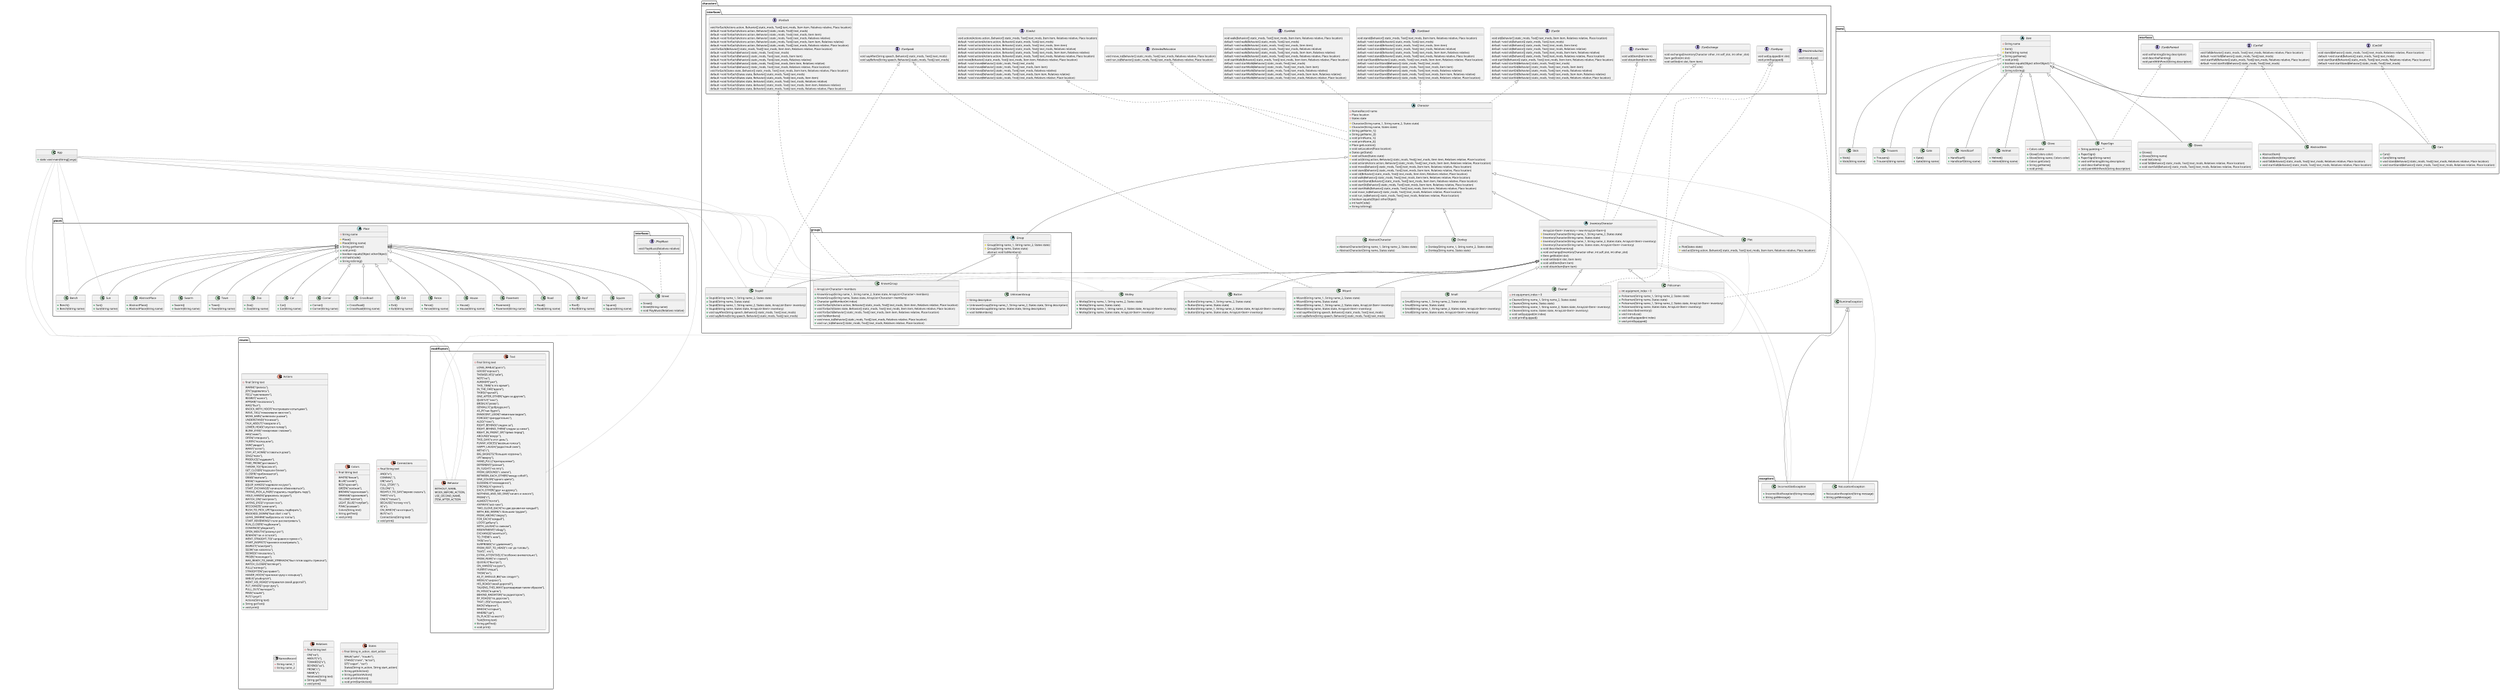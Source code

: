 @startuml
scale max 4000 width
class App {
+static void main(String[] args)
}
App --down[#AAA]-o places.Bench
App -down[#AAA]--o characters.Stupid
App -down[#AAA]-o characters.Wizard
App -down[#AAA]--o characters.Button
App -down[#AAA]-o characters.Motley
App --down[#AAA]-o characters.groups.KnownGroup
App -down[#AAA]--o enums.modificators.Behavior
App -down[#AAA]-o enums.modificators.Text
App -down[#AAA]--o places.Sun
App -down[#AAA]-o enums.modificators.Behavior
'!>10 App --down[#AAA]-o enums.modificators.Text
'!>10 App -down[#AAA]--o enums.modificators.Behavior
'!>10 App -down[#AAA]-o enums.modificators.Text
'!>10 App -down[#AAA]--o enums.modificators.Behavior
'!>10 App -down[#AAA]-o enums.modificators.Text
'!>10 App --down[#AAA]-o characters.AbstractCharacter
'!>10 App -down[#AAA]--o enums.modificators.Behavior
'!>10 App -down[#AAA]-o enums.modificators.Text
'!>10 App -down[#AAA]--o items.Stick
'!>10 App -down[#AAA]-o enums.modificators.Behavior
'!>10 App --down[#AAA]-o enums.modificators.Text
'!>10 App -down[#AAA]--o places.Road
'!>10 App -down[#AAA]-o characters.Donkey
'!>10 App -down[#AAA]--o characters.Donkey
'!>10 App -down[#AAA]-o characters.Donkey
'!>10 App --down[#AAA]-o characters.groups.KnownGroup
'!>10 App -down[#AAA]--o enums.modificators.Behavior
'!>10 App -down[#AAA]-o enums.modificators.Text
'!>10 App -down[#AAA]--o enums.modificators.Behavior
'!>10 App -down[#AAA]-o enums.modificators.Text
'!>10 App --down[#AAA]-o enums.modificators.Behavior
'!>10 App -down[#AAA]--o enums.modificators.Text
'!>10 App -down[#AAA]-o enums.modificators.Behavior
'!>10 App -down[#AAA]--o enums.modificators.Text
'!>10 App -down[#AAA]-o enums.modificators.Behavior
'!>10 App --down[#AAA]-o enums.modificators.Text
'!>10 App -down[#AAA]--o enums.modificators.Behavior
'!>10 App -down[#AAA]-o enums.modificators.Text
'!>10 App -down[#AAA]--o characters.Cleaner
'!>10 App -down[#AAA]-o items.HandScarf
'!>10 App --down[#AAA]-o enums.modificators.Behavior
'!>10 App -down[#AAA]--o enums.modificators.Text
'!>10 App -down[#AAA]-o enums.modificators.Behavior
'!>10 App -down[#AAA]--o enums.modificators.Text
'!>10 App -down[#AAA]-o enums.modificators.Behavior
'!>10 App --down[#AAA]-o enums.modificators.Text
'!>10 App -down[#AAA]--o enums.modificators.Behavior
'!>10 App -down[#AAA]-o enums.modificators.Text
'!>10 App -down[#AAA]--o enums.modificators.Behavior
'!>10 App -down[#AAA]-o enums.modificators.Text
'!>10 App --down[#AAA]-o enums.modificators.Behavior
'!>10 App -down[#AAA]--o enums.modificators.Text
'!>10 App -down[#AAA]-o places.Fence
'!>10 App -down[#AAA]--o enums.modificators.Behavior
'!>10 App -down[#AAA]-o enums.modificators.Text
'!>10 App --down[#AAA]-o items.Gate
'!>10 App -down[#AAA]--o enums.modificators.Behavior
'!>10 App -down[#AAA]-o enums.modificators.Text
'!>10 App -down[#AAA]--o enums.modificators.Behavior
'!>10 App -down[#AAA]-o enums.modificators.Text
'!>10 App --down[#AAA]-o enums.modificators.Behavior
'!>10 App -down[#AAA]--o enums.modificators.Text
'!>10 App -down[#AAA]-o enums.modificators.Behavior
'!>10 App -down[#AAA]--o enums.modificators.Text
'!>10 App -down[#AAA]-o places.Exit
'!>10 App --down[#AAA]-o enums.modificators.Behavior
'!>10 App -down[#AAA]--o enums.modificators.Text
'!>10 App -down[#AAA]-o characters.groups.KnownGroup
'!>10 App -down[#AAA]--o enums.modificators.Behavior
'!>10 App -down[#AAA]-o enums.modificators.Text
'!>10 App --down[#AAA]-o enums.modificators.Behavior
'!>10 App -down[#AAA]--o enums.modificators.Text
'!>10 App -down[#AAA]-o places.Street
'!>10 App -down[#AAA]--o enums.modificators.Behavior
'!>10 App -down[#AAA]-o enums.modificators.Text
'!>10 App --down[#AAA]-o enums.modificators.Behavior
'!>10 App -down[#AAA]--o enums.modificators.Text
'!>10 App -down[#AAA]-o characters.groups.UnknownGroup
'!>10 App -down[#AAA]--o enums.modificators.Behavior
'!>10 App -down[#AAA]-o enums.modificators.Text
'!>10 App --down[#AAA]-o characters.Plot
'!>10 App -down[#AAA]--o enums.modificators.Behavior
'!>10 App -down[#AAA]-o enums.modificators.Text
'!>10 App -down[#AAA]--o enums.modificators.Behavior
'!>10 App -down[#AAA]-o enums.modificators.Text
'!>10 App --down[#AAA]-o enums.modificators.Behavior
'!>10 App -down[#AAA]--o enums.modificators.Text
'!>10 App -down[#AAA]-o enums.modificators.Behavior
'!>10 App -down[#AAA]--o enums.modificators.Text
'!>10 App -down[#AAA]-o enums.modificators.Behavior
'!>10 App --down[#AAA]-o enums.modificators.Text
'!>10 App -down[#AAA]--o enums.modificators.Behavior
'!>10 App -down[#AAA]-o enums.modificators.Text
'!>10 App -down[#AAA]--o enums.modificators.Behavior
'!>10 App -down[#AAA]-o enums.modificators.Text
'!>10 App --down[#AAA]-o places.CrossRoad
'!>10 App -down[#AAA]--o enums.modificators.Behavior
'!>10 App -down[#AAA]-o enums.modificators.Text
'!>10 App -down[#AAA]--o enums.modificators.Behavior
'!>10 App -down[#AAA]-o enums.modificators.Text
'!>10 App --down[#AAA]-o characters.groups.UnknownGroup
'!>10 App -down[#AAA]--o places.House
'!>10 App -down[#AAA]-o enums.modificators.Behavior
'!>10 App -down[#AAA]--o enums.modificators.Text
'!>10 App -down[#AAA]-o characters.groups.UnknownGroup
'!>10 App --down[#AAA]-o enums.modificators.Behavior
'!>10 App -down[#AAA]--o enums.modificators.Text
'!>10 App -down[#AAA]-o items.AbstractItem
'!>10 App -down[#AAA]--o enums.modificators.Behavior
'!>10 App -down[#AAA]-o enums.modificators.Text
'!>10 App --down[#AAA]-o enums.modificators.Behavior
'!>10 App -down[#AAA]--o enums.modificators.Text
'!>10 App -down[#AAA]-o enums.modificators.Behavior
'!>10 App -down[#AAA]--o enums.modificators.Text
'!>10 App -down[#AAA]-o enums.modificators.Behavior
'!>10 App --down[#AAA]-o enums.modificators.Text
'!>10 App -down[#AAA]--o items.Gloves
'!>10 App -down[#AAA]-o enums.modificators.Behavior
'!>10 App -down[#AAA]--o enums.modificators.Text
'!>10 App -down[#AAA]-o enums.modificators.Behavior
'!>10 App --down[#AAA]-o enums.modificators.Text
'!>10 App -down[#AAA]--o enums.modificators.Behavior
'!>10 App -down[#AAA]-o enums.modificators.Text
'!>10 App -down[#AAA]--o enums.modificators.Behavior
'!>10 App -down[#AAA]-o enums.modificators.Text
'!>10 App --down[#AAA]-o enums.modificators.Behavior
'!>10 App -down[#AAA]--o enums.modificators.Text
'!>10 App -down[#AAA]-o enums.modificators.Behavior
'!>10 App -down[#AAA]--o enums.modificators.Text
'!>10 App -down[#AAA]-o enums.modificators.Behavior
'!>10 App --down[#AAA]-o enums.modificators.Text
'!>10 App -down[#AAA]--o places.Corner
'!>10 App -down[#AAA]-o enums.modificators.Behavior
'!>10 App -down[#AAA]--o enums.modificators.Text
'!>10 App -down[#AAA]-o enums.modificators.Behavior
'!>10 App --down[#AAA]-o enums.modificators.Text
'!>10 App -down[#AAA]--o enums.modificators.Behavior
'!>10 App -down[#AAA]-o enums.modificators.Text
'!>10 App -down[#AAA]--o places.Pavement
'!>10 App -down[#AAA]-o characters.groups.UnknownGroup
'!>10 App --down[#AAA]-o enums.modificators.Behavior
'!>10 App -down[#AAA]--o enums.modificators.Text
'!>10 App -down[#AAA]-o enums.modificators.Behavior
'!>10 App -down[#AAA]--o enums.modificators.Text
'!>10 App -down[#AAA]-o enums.modificators.Behavior
'!>10 App --down[#AAA]-o enums.modificators.Text
'!>10 App -down[#AAA]--o enums.modificators.Behavior
'!>10 App -down[#AAA]-o enums.modificators.Text
'!>10 App -down[#AAA]--o enums.modificators.Behavior
'!>10 App -down[#AAA]-o enums.modificators.Text
'!>10 App --down[#AAA]-o enums.modificators.Behavior
'!>10 App -down[#AAA]--o enums.modificators.Text
'!>10 App -down[#AAA]-o enums.modificators.Behavior
'!>10 App -down[#AAA]--o enums.modificators.Text
'!>10 App -down[#AAA]-o enums.modificators.Behavior
'!>10 App --down[#AAA]-o enums.modificators.Text
'!>10 App -down[#AAA]--o enums.modificators.Behavior
'!>10 App -down[#AAA]-o enums.modificators.Text
'!>10 App -down[#AAA]--o enums.modificators.Behavior
'!>10 App -down[#AAA]-o enums.modificators.Text
'!>10 App --down[#AAA]-o places.AbstractPlace
'!>10 App -down[#AAA]--o enums.modificators.Behavior
'!>10 App -down[#AAA]-o enums.modificators.Text
'!>10 App -down[#AAA]--o enums.modificators.Behavior
'!>10 App -down[#AAA]-o enums.modificators.Text
'!>10 App --down[#AAA]-o items.Glove
'!>10 App -down[#AAA]--o items.Glove
'!>10 App -down[#AAA]-o items.Glove
'!>10 App -down[#AAA]--o items.Glove
'!>10 App -down[#AAA]-o items.Glove
'!>10 App --down[#AAA]-o items.Glove
'!>10 App -down[#AAA]--o characters.Small
'!>10 App -down[#AAA]-o items.Glove
'!>10 App -down[#AAA]--o characters.Small
'!>10 App -down[#AAA]-o items.Glove
'!>10 App --down[#AAA]-o characters.Small
'!>10 App -down[#AAA]--o items.Glove
'!>10 App -down[#AAA]-o characters.groups.KnownGroup
'!>10 App -down[#AAA]--o enums.modificators.Behavior
'!>10 App -down[#AAA]-o enums.modificators.Text
'!>10 App --down[#AAA]-o enums.modificators.Behavior
'!>10 App -down[#AAA]--o enums.modificators.Text
'!>10 App -down[#AAA]-o characters.Small
'!>10 App -down[#AAA]--o items.Glove
'!>10 App -down[#AAA]-o items.Glove
'!>10 App --down[#AAA]-o enums.modificators.Behavior
'!>10 App -down[#AAA]--o enums.modificators.Text
'!>10 App -down[#AAA]-o enums.modificators.Behavior
'!>10 App -down[#AAA]--o enums.modificators.Text
'!>10 App -down[#AAA]-o enums.modificators.Behavior
'!>10 App --down[#AAA]-o enums.modificators.Text
'!>10 App -down[#AAA]--o characters.Policeman
'!>10 App -down[#AAA]-o items.Glove
'!>10 App -down[#AAA]--o items.Glove
'!>10 App -down[#AAA]-o items.Helmet
'!>10 App --down[#AAA]-o enums.modificators.Behavior
'!>10 App -down[#AAA]--o enums.modificators.Text
'!>10 App -down[#AAA]-o enums.modificators.Behavior
'!>10 App -down[#AAA]--o enums.modificators.Text
'!>10 App -down[#AAA]-o enums.modificators.Behavior
'!>10 App --down[#AAA]-o enums.modificators.Text
'!>10 App -down[#AAA]--o enums.modificators.Behavior
'!>10 App -down[#AAA]-o enums.modificators.Text
'!>10 App -down[#AAA]--o enums.modificators.Behavior
'!>10 App -down[#AAA]-o enums.modificators.Text
'!>10 App --down[#AAA]-o enums.modificators.Behavior
'!>10 App -down[#AAA]--o enums.modificators.Text
'!>10 App -down[#AAA]-o enums.modificators.Behavior
'!>10 App -down[#AAA]--o enums.modificators.Text
'!>10 App -down[#AAA]-o enums.modificators.Behavior
'!>10 App --down[#AAA]-o enums.modificators.Text
'!>10 App -down[#AAA]--o enums.modificators.Behavior
'!>10 App -down[#AAA]-o enums.modificators.Text
'!>10 App -down[#AAA]--o items.Trousers
'!>10 App -down[#AAA]-o enums.modificators.Behavior
'!>10 App --down[#AAA]-o enums.modificators.Text
'!>10 App -down[#AAA]--o enums.modificators.Behavior
'!>10 App -down[#AAA]-o enums.modificators.Text
'!>10 App -down[#AAA]--o enums.modificators.Behavior
'!>10 App -down[#AAA]-o enums.modificators.Text
'!>10 App --down[#AAA]-o places.AbstractPlace
'!>10 App -down[#AAA]--o enums.modificators.Behavior
'!>10 App -down[#AAA]-o enums.modificators.Text
'!>10 App -down[#AAA]--o enums.modificators.Behavior
'!>10 App -down[#AAA]-o enums.modificators.Text
'!>10 App --down[#AAA]-o enums.modificators.Behavior
'!>10 App -down[#AAA]--o enums.modificators.Text
'!>10 App -down[#AAA]-o enums.modificators.Behavior
'!>10 App -down[#AAA]--o enums.modificators.Text
'!>10 App -down[#AAA]-o enums.modificators.Behavior
'!>10 App --down[#AAA]-o enums.modificators.Text
'!>10 App -down[#AAA]--o enums.modificators.Behavior
'!>10 App -down[#AAA]-o enums.modificators.Text
'!>10 App -down[#AAA]--o places.Square
'!>10 App -down[#AAA]-o enums.modificators.Behavior
'!>10 App --down[#AAA]-o enums.modificators.Text
'!>10 App -down[#AAA]--o items.Cars
'!>10 App -down[#AAA]-o enums.modificators.Behavior
'!>10 App -down[#AAA]--o enums.modificators.Text
'!>10 App -down[#AAA]-o places.Car
'!>10 App --down[#AAA]-o enums.modificators.Behavior
'!>10 App -down[#AAA]--o enums.modificators.Text
'!>10 App -down[#AAA]-o enums.modificators.Behavior
'!>10 App -down[#AAA]--o enums.modificators.Text
'!>10 App -down[#AAA]-o items.PaperSign
'!>10 App --down[#AAA]-o enums.modificators.Behavior
'!>10 App -down[#AAA]--o enums.modificators.Text
'!>10 App -down[#AAA]-o places.Town
'!>10 App -down[#AAA]--o places.Town
'!>10 App -down[#AAA]-o enums.modificators.Behavior
'!>10 App --down[#AAA]-o enums.modificators.Text
'!>10 App -down[#AAA]-o enums.modificators.Behavior
'!>10 App --down[#AAA]-o enums.modificators.Text
'!>10 App -down[#AAA]--o enums.modificators.Behavior
'!>10 App -down[#AAA]-o enums.modificators.Text

class places.AbstractPlace extends places.Place {
+AbstractPlace()
+AbstractPlace(String name)
}


class places.Bench extends places.Place {
+Bench()
+Bench(String name)
}


class places.Car extends places.Place {
+Car()
+Car(String name)
}


class places.Corner extends places.Place {
+Corner()
+Corner(String name)
}


class places.CrossRoad extends places.Place {
+CrossRoad()
+CrossRoad(String name)
}


class places.Exit extends places.Place {
+Exit()
+Exit(String name)
}


class places.Fence extends places.Place {
+Fence()
+Fence(String name)
}


class places.House extends places.Place {
+House()
+House(String name)
}


class places.Pavement extends places.Place {
+Pavement()
+Pavement(String name)
}


abstract class places.Place {
-String name
#Place()
#Place(String name)
+String getName()
+void print()
+boolean equals(Object otherObject)
+int hashCode()
+String toString()
}


class places.Road extends places.Place {
+Road()
+Road(String name)
}


class places.Roof extends places.Place {
+Roof()
+Roof(String name)
}


class places.Square extends places.Place {
+Square()
+Square(String name)
}


class places.Street extends places.Place implements places.interfaces.IPlayMusic {
+Street()
+Street(String name)
+void PlayMusic(Relatives relative)
}


class places.Sun extends places.Place {
+Sun()
+Sun(String name)
}


class places.Swarm extends places.Place {
+Swarm()
+Swarm(String name)
}


class places.Town extends places.Place {
+Town()
+Town(String name)
}


class places.Zoo extends places.Place {
+Zoo()
+Zoo(String name)
}


interface places.interfaces.IPlayMusic {
void PlayMusic(Relatives relative)
}


class items.AbstractItem extends items.Item  implements items.interfaces.ICanFall {
+AbstractItem()
+AbstractItem(String name)
+void fall(Behavior[] static_mods, Text[] text_mods, Relatives relative, Place location)
+void startFall(Behavior[] static_mods, Text[] text_mods, Relatives relative, Place location)
}


class items.Cars extends items.Item implements items.interfaces.ICanStill {
+Cars()
+Cars(String name)
+void stand(Behavior[] static_mods, Text[] text_mods, Relatives relative, Place location)
+void startStand(Behavior[] static_mods, Text[] text_mods, Relatives relative, Place location)
}


class items.Gate extends items.Item {
+Gate()
+Gate(String name)
}


class items.Glove extends items.Item {
-Colors color
+Glove(Colors color)
+Glove(String name, Colors color)
+Colors getColor()
+String getName()
+void print()
}


class items.Gloves extends items.Item implements items.interfaces.ICanFall {
+Gloves()
+Gloves(String name)
+void listColors()
+void fall(Behavior[] static_mods, Text[] text_mods, Relatives relative, Place location)
+void startFall(Behavior[] static_mods, Text[] text_mods, Relatives relative, Place location)
}


class items.HandScarf extends items.Item {
+HandScarf()
+HandScarf(String name)
}


class items.Helmet extends items.Item {
+Helmet()
+Helmet(String name)
}


abstract class items.Item {
-String name
#Item()
#Item(String name)
+String getName()
+void print()
+boolean equals(Object otherObject)
+int hashCode()
+String toString()
}


class items.PaperSign extends items.Item implements items.interfaces.ICanBePainted {
-String painting = ""
+PaperSign()
+PaperSign(String name)
+void setPainting(String description)
+void describePainting()
+void paintWithPencil(String description)
}


class items.Stick extends items.Item {
+Stick()
+Stick(String name)
}


class items.Trousers extends items.Item {
+Trousers()
+Trousers(String name)
}


interface items.interfaces.ICanBePainted {
void setPainting(String description)
void describePainting()
void paintWithPencil(String description)
}


interface items.interfaces.ICanFall {
void fall(Behavior[] static_mods, Text[] text_mods, Relatives relative, Place location)
default +void fall(Behavior[] static_mods, Text[] text_mods)
void startFall(Behavior[] static_mods, Text[] text_mods, Relatives relative, Place location)
default +void startFall(Behavior[] static_mods, Text[] text_mods)
}


interface items.interfaces.ICanStill {
void stand(Behavior[] static_mods, Text[] text_mods, Relatives relative, Place location)
default +void stand(Behavior[] static_mods, Text[] text_mods)
void startStand(Behavior[] static_mods, Text[] text_mods, Relatives relative, Place location)
default +void startStand(Behavior[] static_mods, Text[] text_mods)
}


class exceptions.IncorrectSlotException extends RuntimeException {
+IncorrectSlotException(String message)
+String getMessage()
}


class exceptions.NoLocationException extends RuntimeException {
+NoLocationException(String message)
+String getMessage()
}


enum enums.Actions {
WARM("грелись"),
JOY("радовались"),
FEEL("чувствовали"),
REGRET("жалел"),
APPEAR("показались"),
WAS("был"),
KNOCK_WITH_HOOF("постукивали копытцами"),
WAVE_TAIL("помахивали хвостом"),
MOVE_EARS("шевелили ушами"),
UNDERSTAND("понимал"),
TALK_ABOUT("говорили о"),
LOWER_HEAD("опустил голову"),
BLINK_EYES("помаргивал глазами"),
HAS("имел"),
OPEN("отворила"),
HURRY("поспешили"),
SAW("увидел"),
WANT("хотел"),
STAY_AT_HOME("оставаться дома"),
SING("пели"),
PRODUCE("издавали"),
TAKE_FROM("доставали"),
THROW_TO("бросали в"),
GET_CLOSER("подошли ближе"),
CLOSER("приближается"),
GRAB("хватали"),
RAISE("поднимали"),
EQUIP_HANDS("надевали на руки"),
START_EXCHANGE("начинали обмениваться"),
TRYING_PICK_A_PAIR("старались подобрать пару"),
HOLD_HANDS("держались за руки"),
WATCH_ON("смотрели"),
LAYING_EYES("спуская глаз"),
RECOGNIZE("замечали"),
RUSH_TO_PICK_UP("бросилась подбирать"),
KNOCKED_DOWN("был сбит с ног"),
LEAVE_SWARM("выбрались из толпы"),
START_REVIEWING("стали рассматривать"),
RUN_CLOSER("подбежали"),
CONVINCE("убедился"),
OPEN_MOUTH("разинул рот"),
REMAIN("так и остался"),
WENT_STRAIGHT_TO("направился прямо к"),
START_INSPECT("принялся осматривать"),
INSPECT("осмотрел"),
SEEM("как казалось"),
SEEMED("показалось"),
FROZE("похолодел"),
WAS_READY_TO_MAKE_STREKACH("был готов задать стрекача"),
WATCH_CLOSER("взглянул"),
PULL("натянул"),
STRAIGHTEN("расправил"),
HANDE_HOCH("приложил руку к козырьку"),
SMILE("улыбнулся"),
WENT_HIS_ROAD("отправился своей дорогой"),
PUT_HANDS("сунул руку"),
PULL_OUT("вытащил"),
FIND("нашёл"),
PUT("сунул")
-final String text
Actions(String text)
+String getText()
+void print()
}


enum enums.Colors {
WHITE("белая"),
BLUE("синяя"),
RED("красная"),
GREEN("зелёная"),
BROWN("коричневая"),
ORANGE("оранжевая"),
YELLOW("жёлтая"),
LIGHT_BLUE("голубая"),
PINK("розовая")
-final String text
Colors(String text)
+String getText()
+void print()
}


enum enums.Connections {
AND("и"),
COMMA(","),
OR("или"),
FULL_STOP("."),
COLON(":"),
RIGHTLY_TO_SAY("вернее сказать"),
THAT("что"),
ONLY("только"),
BECAUSE("потому что"),
A("а"),
ON_WHICH("на которых"),
BUT("но")
-final String text
Connections(String text)
+void print()
}


struct enums.NamesRecord {
-String name_1
-String name_2
}


enum enums.Relatives {
ON("на"),
ABOUT("о"),
TOWARDS("к"),
BEHIND("за"),
FROM("с"),
NEAR("у")
-final String text
Relatives(String text)
+String getText()
+void print()
}


enum enums.States {
WALK("шёл", "пошёл"),
STAND("стоял", "встал"),
SIT("сидел", "сел")
-final String in_action, start_action
States(String in_action, String start_action)
+String getInAction()
+String getStartAction()
+void printInAction()
+void printStartAction()
}


enum enums.modificators.Behavior {
WITHOUT_NAME,
MODS_BEFORE_ACTION,
USE_SECOND_NAME,
ITEM_AFTER_ACTION
}


enum enums.modificators.Text {
LONG_WHILE("долго"),
GOOD("хорошо"),
THEMSELVES("себя"),
NOT("не"),
ALREADY("уже"),
THIS_TIME("в это время"),
IN_THE_FAR("вдали"),
THIRD("третий"),
ONE_AFTER_OTHER("один за другим"),
QUIETLY("тихо"),
BRISKLY("резво"),
GENIALLY("добродушно"),
AS_IF("как будто"),
INNOCENT_LOOK("невинным видом"),
FORCED("принудительно"),
ALSO("тоже"),
RIGHT_BEHIND("следом за"),
RIGHT_BEHIND_THEM("следом за ними"),
RIGHT_IN_FRONT_OF("прямо перед"),
AROUND("вокруг"),
THIS_DAY("в этот день"),
FUNNY_VOICES("весёлые голоса"),
HAPPY_LAUGH("радостный смех"),
WITH("с"),
BIG_BASKETS("большие корзины"),
UP("вверху"),
HAND_FULL("пригоршнями"),
DIFFERENT("разные"),
IN_FLIGHT("на лету"),
FROM_GROUND("с земли"),
BETWEEN_EACH_OTHER("между собой"),
ONE_COLOR("одного цвета"),
SUDDENLY("неожиданно"),
STRONGLY("крепко"),
EACH_OTHER("друг на дружку"),
NOTHING_AND_NO_ONE("ничего и никого"),
FROM("с"),
ALMOST("почти"),
ANYWAY("всё-таки"),
TWO_GLOVE_EACH("по две рукавички каждый"),
WITH_BIG_WORK("с большим трудом"),
FROM_ABOVE("сверху"),
FOR_EACH("каждый"),
LOOT("добычу"),
WITH_LAUGH("со смехом"),
RESENTMENT("обиду"),
EXCHANGE("меняться"),
TO_THEM("к ним"),
THIS("это"),
SURPRISED("от удивления"),
FROM_FEET_TO_HEAD("с ног до головы"),
THAT(", что"),
EXTRA_ATTENTIVELY("особенно внимательно"),
FROM_FEAR("от страха"),
QUICKLY("быстро"),
ON_HANDS("на руки"),
HURRY("спеша"),
THEM("их"),
AS_IT_SHOULD_BE("как следует"),
WIDELY("широко"),
HIS_ROAD("своей дорогой"),
TALKING_THIS_WAY("разговаривая таким образом"),
IN_HOLE("в щель"),
BEHIND_RADIATOR("за радиатором"),
BY_ROADS("по дорогам"),
THAT_LED("которые вели"),
BACK("обратно"),
WHICH("которые"),
WHERE("где"),
IN_PLACE("на место")
-final String text
Text(String text)
+String getText()
+void print()
}


class characters.AbstractCharacter extends characters.Character {
+AbstractCharacter(String name_1, String name_2, States state)
+AbstractCharacter(String name, States state)
}


class characters.Button extends characters.InventoryCharacter {
+Button(String name_1, String name_2, States state)
+Button(String name, States state)
+Button(String name_1, String name_2, States state, ArrayList<Item> inventory)
+Button(String name, States state, ArrayList<Item> inventory)
}


abstract class characters.Character implements characters.interfaces.ICanAct, characters.interfaces.ICanSit, characters.interfaces.ICanStand, characters.interfaces.ICanWalk, characters.interfaces.IExtendedRelocation {
-NamesRecord name
-Place location
-States state
#Character(String name_1, String name_2, States state)
#Character(String name, States state)
+String getName_1()
+String getName_2()
+void printName_1()
+void printName_2()
+Place getLocation()
+void setLocation(Place location)
+States getState()
#void setState(States state)
#void act(String action, Behavior[] static_mods, Text[] text_mods, Item item, Relatives relative, Place location)
+void action(Actions action, Behavior[] static_mods, Text[] text_mods, Item item, Relatives relative, Place location)
+void move(Behavior[] static_mods, Text[] text_mods, Item item, Relatives relative, Place location)
+void stand(Behavior[] static_mods, Text[] text_mods, Item item, Relatives relative, Place location)
+void sit(Behavior[] static_mods, Text[] text_mods, Item item, Relatives relative, Place location)
+void walk(Behavior[] static_mods, Text[] text_mods, Item item, Relatives relative, Place location)
+void startStand(Behavior[] static_mods, Text[] text_mods, Item item, Relatives relative, Place location)
+void startSit(Behavior[] static_mods, Text[] text_mods, Item item, Relatives relative, Place location)
+void startWalk(Behavior[] static_mods, Text[] text_mods, Item item, Relatives relative, Place location)
+void move_to(Behavior[] static_mods, Text[] text_mods, Relatives relative, Place location)
+void run_to(Behavior[] static_mods, Text[] text_mods, Relatives relative, Place location)
+boolean equals(Object otherObject)
+int hashCode()
+String toString()
}
characters.Character --down[#AAA]-o exceptions.NoLocationException

class characters.Cleaner extends characters.InventoryCharacter implements characters.interfaces.ICanEquip {
-int equipment_index = 0
+Cleaner(String name_1, String name_2, States state)
+Cleaner(String name, States state)
+Cleaner(String name_1, String name_2, States state, ArrayList<Item> inventory)
+Cleaner(String name, States state, ArrayList<Item> inventory)
+void setEquipped(int index)
+void printEquipped()
}


class characters.Donkey extends characters.Character {
+Donkey(String name_1, String name_2, States state)
+Donkey(String name, States state)
}


abstract class characters.InventoryCharacter extends characters.Character implements characters.interfaces.ICanExchange, characters.interfaces.ICanObtain {
ArrayList<Item> inventory = new ArrayList<Item>()
#InventoryCharacter(String name_1, String name_2, States state)
#InventoryCharacter(String name, States state)
#InventoryCharacter(String name_1, String name_2, States state, ArrayList<Item> inventory)
#InventoryCharacter(String name, States state, ArrayList<Item> inventory)
+void describeInventory()
+void exchange(InventoryCharacter other, int self_slot, int other_slot)
+Item getSlot(int slot)
+void setSlot(int slot, Item item)
+void addItem(Item item)
+void obtainItem(Item item)
}
characters.InventoryCharacter -down[#AAA]-o exceptions.IncorrectSlotException
characters.InventoryCharacter --down[#AAA]-o exceptions.IncorrectSlotException

class characters.Motley extends characters.InventoryCharacter {
+Motley(String name_1, String name_2, States state)
+Motley(String name, States state)
+Motley(String name_1, String name_2, States state, ArrayList<Item> inventory)
+Motley(String name, States state, ArrayList<Item> inventory)
}


class characters.Plot extends characters.Character {
+Plot(States state)
#void act(String action, Behavior[] static_mods, Text[] text_mods, Item item, Relatives relative, Place location)
}
characters.Plot -down[#AAA]--o enums.modificators.Behavior

class characters.Policeman extends characters.InventoryCharacter implements characters.interfaces.IHasIntroduction, characters.interfaces.ICanEquip {
-int equipment_index = 0
+Policeman(String name_1, String name_2, States state)
+Policeman(String name, States state)
+Policeman(String name_1, String name_2, States state, ArrayList<Item> inventory)
+Policeman(String name, States state, ArrayList<Item> inventory)
+void describeInventory()
+void introduce()
+void setEquipped(int index)
+void printEquipped()
}


class characters.Small extends characters.InventoryCharacter {
+Small(String name_1, String name_2, States state)
+Small(String name, States state)
+Small(String name_1, String name_2, States state, ArrayList<Item> inventory)
+Small(String name, States state, ArrayList<Item> inventory)
}


class characters.Stupid extends characters.InventoryCharacter implements characters.interfaces.ICanSpeak {
+Stupid(String name_1, String name_2, States state)
+Stupid(String name, States state)
+Stupid(String name_1, String name_2, States state, ArrayList<Item> inventory)
+Stupid(String name, States state, ArrayList<Item> inventory)
+void sayAfter(String speech, Behavior[] static_mods, Text[] text_mods)
+void sayBefore(String speech, Behavior[] static_mods, Text[] text_mods)
}


class characters.Wizard extends characters.InventoryCharacter implements characters.interfaces.ICanSpeak {
+Wizard(String name_1, String name_2, States state)
+Wizard(String name, States state)
+Wizard(String name_1, String name_2, States state, ArrayList<Item> inventory)
+Wizard(String name, States state, ArrayList<Item> inventory)
+void sayAfter(String speech, Behavior[] static_mods, Text[] text_mods)
+void sayBefore(String speech, Behavior[] static_mods, Text[] text_mods)
}


interface characters.interfaces.ICanAct {
void action(Actions action, Behavior[] static_mods, Text[] text_mods, Item item, Relatives relative, Place location)
default +void action(Actions action, Behavior[] static_mods, Text[] text_mods)
default +void action(Actions action, Behavior[] static_mods, Text[] text_mods, Item item)
default +void action(Actions action, Behavior[] static_mods, Text[] text_mods, Relatives relative)
default +void action(Actions action, Behavior[] static_mods, Text[] text_mods, Item item, Relatives relative)
default +void action(Actions action, Behavior[] static_mods, Text[] text_mods, Relatives relative, Place location)
void move(Behavior[] static_mods, Text[] text_mods, Item item, Relatives relative, Place location)
default +void move(Behavior[] static_mods, Text[] text_mods)
default +void move(Behavior[] static_mods, Text[] text_mods, Item item)
default +void move(Behavior[] static_mods, Text[] text_mods, Relatives relative)
default +void move(Behavior[] static_mods, Text[] text_mods, Item item, Relatives relative)
default +void move(Behavior[] static_mods, Text[] text_mods, Relatives relative, Place location)
}


interface characters.interfaces.ICanEquip {
void setEquipped(int slot)
void printEquipped()
}


interface characters.interfaces.ICanExchange {
void exchange(InventoryCharacter other, int self_slot, int other_slot)
Item getSlot(int slot)
void setSlot(int slot, Item item)
}


interface characters.interfaces.ICanObtain {
void addItem(Item item)
void obtainItem(Item item)
}


interface characters.interfaces.ICanSit {
void sit(Behavior[] static_mods, Text[] text_mods, Item item, Relatives relative, Place location)
default +void sit(Behavior[] static_mods, Text[] text_mods)
default +void sit(Behavior[] static_mods, Text[] text_mods, Item item)
default +void sit(Behavior[] static_mods, Text[] text_mods, Relatives relative)
default +void sit(Behavior[] static_mods, Text[] text_mods, Item item, Relatives relative)
default +void sit(Behavior[] static_mods, Text[] text_mods, Relatives relative, Place location)
void startSit(Behavior[] static_mods, Text[] text_mods, Item item, Relatives relative, Place location)
default +void startSit(Behavior[] static_mods, Text[] text_mods)
default +void startSit(Behavior[] static_mods, Text[] text_mods, Item item)
default +void startSit(Behavior[] static_mods, Text[] text_mods, Relatives relative)
default +void startSit(Behavior[] static_mods, Text[] text_mods, Item item, Relatives relative)
default +void startSit(Behavior[] static_mods, Text[] text_mods, Relatives relative, Place location)
}


interface characters.interfaces.ICanSpeak {
void sayAfter(String speech, Behavior[] static_mods, Text[] text_mods)
void sayBefore(String speech, Behavior[] static_mods, Text[] text_mods)
}


interface characters.interfaces.ICanStand {
void stand(Behavior[] static_mods, Text[] text_mods, Item item, Relatives relative, Place location)
default +void stand(Behavior[] static_mods, Text[] text_mods)
default +void stand(Behavior[] static_mods, Text[] text_mods, Item item)
default +void stand(Behavior[] static_mods, Text[] text_mods, Relatives relative)
default +void stand(Behavior[] static_mods, Text[] text_mods, Item item, Relatives relative)
default +void stand(Behavior[] static_mods, Text[] text_mods, Relatives relative, Place location)
void startStand(Behavior[] static_mods, Text[] text_mods, Item item, Relatives relative, Place location)
default +void startStand(Behavior[] static_mods, Text[] text_mods)
default +void startStand(Behavior[] static_mods, Text[] text_mods, Item item)
default +void startStand(Behavior[] static_mods, Text[] text_mods, Relatives relative)
default +void startStand(Behavior[] static_mods, Text[] text_mods, Item item, Relatives relative)
default +void startStand(Behavior[] static_mods, Text[] text_mods, Relatives relative, Place location)
}


interface characters.interfaces.ICanWalk {
void walk(Behavior[] static_mods, Text[] text_mods, Item item, Relatives relative, Place location)
default +void walk(Behavior[] static_mods, Text[] text_mods)
default +void walk(Behavior[] static_mods, Text[] text_mods, Item item)
default +void walk(Behavior[] static_mods, Text[] text_mods, Relatives relative)
default +void walk(Behavior[] static_mods, Text[] text_mods, Item item, Relatives relative)
default +void walk(Behavior[] static_mods, Text[] text_mods, Relatives relative, Place location)
void startWalk(Behavior[] static_mods, Text[] text_mods, Item item, Relatives relative, Place location)
default +void startWalk(Behavior[] static_mods, Text[] text_mods)
default +void startWalk(Behavior[] static_mods, Text[] text_mods, Item item)
default +void startWalk(Behavior[] static_mods, Text[] text_mods, Relatives relative)
default +void startWalk(Behavior[] static_mods, Text[] text_mods, Item item, Relatives relative)
default +void startWalk(Behavior[] static_mods, Text[] text_mods, Relatives relative, Place location)
}


interface characters.interfaces.IExtendedRelocation {
void move_to(Behavior[] static_mods, Text[] text_mods, Relatives relative, Place location)
void run_to(Behavior[] static_mods, Text[] text_mods, Relatives relative, Place location)
}


interface characters.interfaces.IForEach {
void forEach(Actions action, Behavior[] static_mods, Text[] text_mods, Item item, Relatives relative, Place location)
default +void forEach(Actions action, Behavior[] static_mods, Text[] text_mods)
default +void forEach(Actions action, Behavior[] static_mods, Text[] text_mods, Item item)
default +void forEach(Actions action, Behavior[] static_mods, Text[] text_mods, Relatives relative)
default +void forEach(Actions action, Behavior[] static_mods, Text[] text_mods, Item item, Relatives relative)
default +void forEach(Actions action, Behavior[] static_mods, Text[] text_mods, Relatives relative, Place location)
void forEach(Behavior[] static_mods, Text[] text_mods, Item item, Relatives relative, Place location)
default +void forEach(Behavior[] static_mods, Text[] text_mods)
default +void forEach(Behavior[] static_mods, Text[] text_mods, Item item)
default +void forEach(Behavior[] static_mods, Text[] text_mods, Relatives relative)
default +void forEach(Behavior[] static_mods, Text[] text_mods, Item item, Relatives relative)
default +void forEach(Behavior[] static_mods, Text[] text_mods, Relatives relative, Place location)
void forEach(States state, Behavior[] static_mods, Text[] text_mods, Item item, Relatives relative, Place location)
default +void forEach(States state, Behavior[] static_mods, Text[] text_mods)
default +void forEach(States state, Behavior[] static_mods, Text[] text_mods, Item item)
default +void forEach(States state, Behavior[] static_mods, Text[] text_mods, Relatives relative)
default +void forEach(States state, Behavior[] static_mods, Text[] text_mods, Item item, Relatives relative)
default +void forEach(States state, Behavior[] static_mods, Text[] text_mods, Relatives relative, Place location)
}


interface characters.interfaces.IHasIntroduction {
void introduce()
}


abstract class characters.groups.Group extends characters.Character {
#Group(String name_1, String name_2, States state)
#Group(String name, States state)
abstract void listMembers()
}


class characters.groups.KnownGroup extends characters.groups.Group implements characters.interfaces.IForEach {
-ArrayList<Character> members
+KnownGroup(String name_1, String name_2, States state, ArrayList<Character> members)
+KnownGroup(String name, States state, ArrayList<Character> members)
+Character getMember(int index)
+void forEach(Actions action, Behavior[] static_mods, Text[] text_mods, Item item, Relatives relative, Place location)
+void forEach(States state, Behavior[] static_mods, Text[] text_mods, Item item, Relatives relative, Place location)
+void forEach(Behavior[] static_mods, Text[] text_mods, Item item, Relatives relative, Place location)
+void listMembers()
+void move_to(Behavior[] static_mods, Text[] text_mods, Relatives relative, Place location)
+void run_to(Behavior[] static_mods, Text[] text_mods, Relatives relative, Place location)
}


class characters.groups.UnknownGroup extends characters.groups.Group {
-String description
+UnknownGroup(String name_1, String name_2, States state, String description)
+UnknownGroup(String name, States state, String description)
+void listMembers()
}


@enduml
